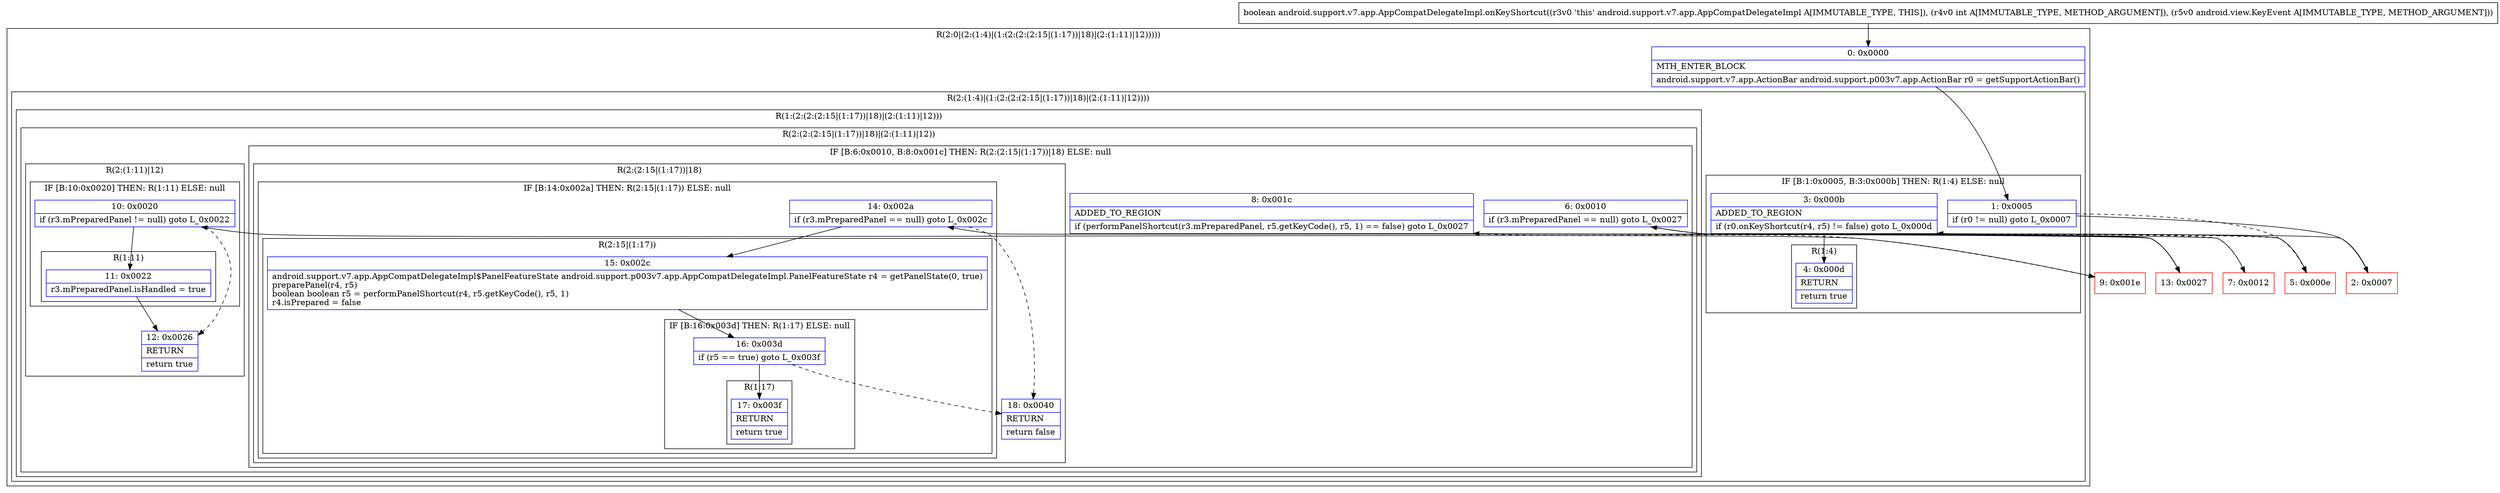 digraph "CFG forandroid.support.v7.app.AppCompatDelegateImpl.onKeyShortcut(ILandroid\/view\/KeyEvent;)Z" {
subgraph cluster_Region_986615599 {
label = "R(2:0|(2:(1:4)|(1:(2:(2:(2:15|(1:17))|18)|(2:(1:11)|12)))))";
node [shape=record,color=blue];
Node_0 [shape=record,label="{0\:\ 0x0000|MTH_ENTER_BLOCK\l|android.support.v7.app.ActionBar android.support.p003v7.app.ActionBar r0 = getSupportActionBar()\l}"];
subgraph cluster_Region_1528482706 {
label = "R(2:(1:4)|(1:(2:(2:(2:15|(1:17))|18)|(2:(1:11)|12))))";
node [shape=record,color=blue];
subgraph cluster_IfRegion_120482506 {
label = "IF [B:1:0x0005, B:3:0x000b] THEN: R(1:4) ELSE: null";
node [shape=record,color=blue];
Node_1 [shape=record,label="{1\:\ 0x0005|if (r0 != null) goto L_0x0007\l}"];
Node_3 [shape=record,label="{3\:\ 0x000b|ADDED_TO_REGION\l|if (r0.onKeyShortcut(r4, r5) != false) goto L_0x000d\l}"];
subgraph cluster_Region_232775232 {
label = "R(1:4)";
node [shape=record,color=blue];
Node_4 [shape=record,label="{4\:\ 0x000d|RETURN\l|return true\l}"];
}
}
subgraph cluster_Region_850153434 {
label = "R(1:(2:(2:(2:15|(1:17))|18)|(2:(1:11)|12)))";
node [shape=record,color=blue];
subgraph cluster_Region_1484205815 {
label = "R(2:(2:(2:15|(1:17))|18)|(2:(1:11)|12))";
node [shape=record,color=blue];
subgraph cluster_IfRegion_1430009904 {
label = "IF [B:6:0x0010, B:8:0x001c] THEN: R(2:(2:15|(1:17))|18) ELSE: null";
node [shape=record,color=blue];
Node_6 [shape=record,label="{6\:\ 0x0010|if (r3.mPreparedPanel == null) goto L_0x0027\l}"];
Node_8 [shape=record,label="{8\:\ 0x001c|ADDED_TO_REGION\l|if (performPanelShortcut(r3.mPreparedPanel, r5.getKeyCode(), r5, 1) == false) goto L_0x0027\l}"];
subgraph cluster_Region_644006153 {
label = "R(2:(2:15|(1:17))|18)";
node [shape=record,color=blue];
subgraph cluster_IfRegion_1986037888 {
label = "IF [B:14:0x002a] THEN: R(2:15|(1:17)) ELSE: null";
node [shape=record,color=blue];
Node_14 [shape=record,label="{14\:\ 0x002a|if (r3.mPreparedPanel == null) goto L_0x002c\l}"];
subgraph cluster_Region_3717685 {
label = "R(2:15|(1:17))";
node [shape=record,color=blue];
Node_15 [shape=record,label="{15\:\ 0x002c|android.support.v7.app.AppCompatDelegateImpl$PanelFeatureState android.support.p003v7.app.AppCompatDelegateImpl.PanelFeatureState r4 = getPanelState(0, true)\lpreparePanel(r4, r5)\lboolean boolean r5 = performPanelShortcut(r4, r5.getKeyCode(), r5, 1)\lr4.isPrepared = false\l}"];
subgraph cluster_IfRegion_1692058947 {
label = "IF [B:16:0x003d] THEN: R(1:17) ELSE: null";
node [shape=record,color=blue];
Node_16 [shape=record,label="{16\:\ 0x003d|if (r5 == true) goto L_0x003f\l}"];
subgraph cluster_Region_394330157 {
label = "R(1:17)";
node [shape=record,color=blue];
Node_17 [shape=record,label="{17\:\ 0x003f|RETURN\l|return true\l}"];
}
}
}
}
Node_18 [shape=record,label="{18\:\ 0x0040|RETURN\l|return false\l}"];
}
}
subgraph cluster_Region_600328021 {
label = "R(2:(1:11)|12)";
node [shape=record,color=blue];
subgraph cluster_IfRegion_328380588 {
label = "IF [B:10:0x0020] THEN: R(1:11) ELSE: null";
node [shape=record,color=blue];
Node_10 [shape=record,label="{10\:\ 0x0020|if (r3.mPreparedPanel != null) goto L_0x0022\l}"];
subgraph cluster_Region_1631850198 {
label = "R(1:11)";
node [shape=record,color=blue];
Node_11 [shape=record,label="{11\:\ 0x0022|r3.mPreparedPanel.isHandled = true\l}"];
}
}
Node_12 [shape=record,label="{12\:\ 0x0026|RETURN\l|return true\l}"];
}
}
}
}
}
Node_2 [shape=record,color=red,label="{2\:\ 0x0007}"];
Node_5 [shape=record,color=red,label="{5\:\ 0x000e}"];
Node_7 [shape=record,color=red,label="{7\:\ 0x0012}"];
Node_9 [shape=record,color=red,label="{9\:\ 0x001e}"];
Node_13 [shape=record,color=red,label="{13\:\ 0x0027}"];
MethodNode[shape=record,label="{boolean android.support.v7.app.AppCompatDelegateImpl.onKeyShortcut((r3v0 'this' android.support.v7.app.AppCompatDelegateImpl A[IMMUTABLE_TYPE, THIS]), (r4v0 int A[IMMUTABLE_TYPE, METHOD_ARGUMENT]), (r5v0 android.view.KeyEvent A[IMMUTABLE_TYPE, METHOD_ARGUMENT])) }"];
MethodNode -> Node_0;
Node_0 -> Node_1;
Node_1 -> Node_2;
Node_1 -> Node_5[style=dashed];
Node_3 -> Node_4;
Node_3 -> Node_5[style=dashed];
Node_6 -> Node_7[style=dashed];
Node_6 -> Node_13;
Node_8 -> Node_9[style=dashed];
Node_8 -> Node_13;
Node_14 -> Node_15;
Node_14 -> Node_18[style=dashed];
Node_15 -> Node_16;
Node_16 -> Node_17;
Node_16 -> Node_18[style=dashed];
Node_10 -> Node_11;
Node_10 -> Node_12[style=dashed];
Node_11 -> Node_12;
Node_2 -> Node_3;
Node_5 -> Node_6;
Node_7 -> Node_8;
Node_9 -> Node_10;
Node_13 -> Node_14;
}

